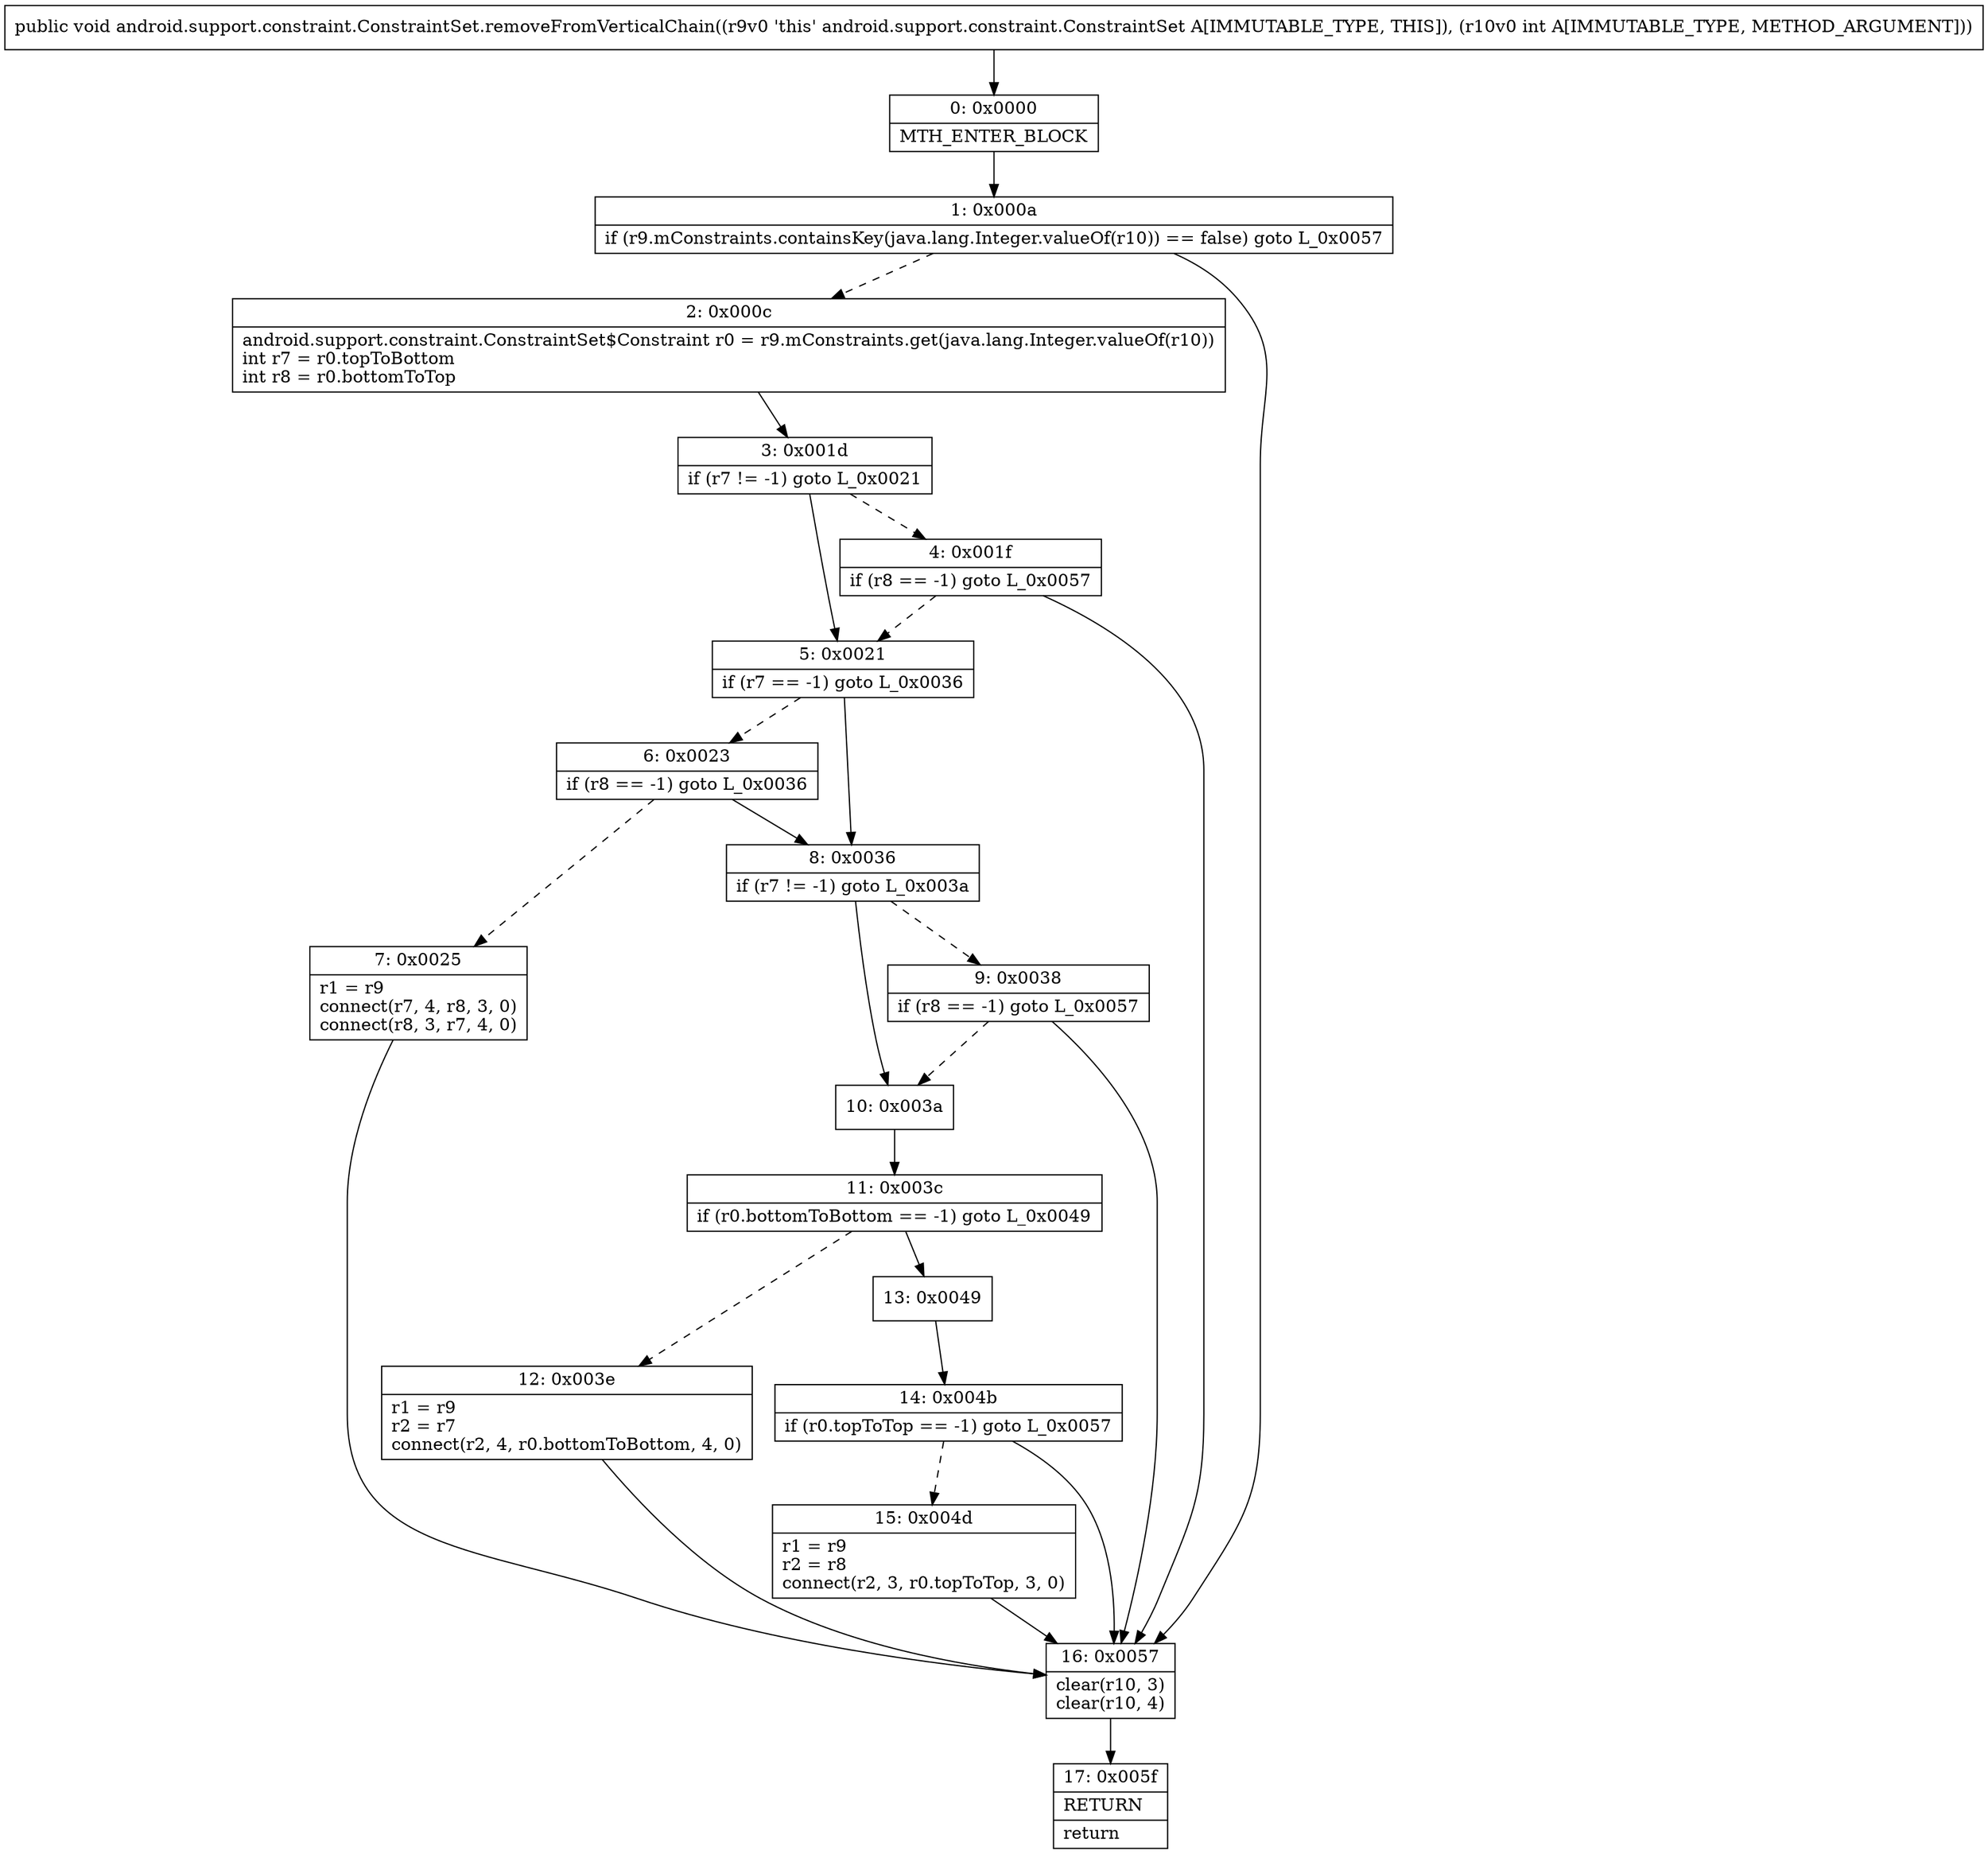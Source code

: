 digraph "CFG forandroid.support.constraint.ConstraintSet.removeFromVerticalChain(I)V" {
Node_0 [shape=record,label="{0\:\ 0x0000|MTH_ENTER_BLOCK\l}"];
Node_1 [shape=record,label="{1\:\ 0x000a|if (r9.mConstraints.containsKey(java.lang.Integer.valueOf(r10)) == false) goto L_0x0057\l}"];
Node_2 [shape=record,label="{2\:\ 0x000c|android.support.constraint.ConstraintSet$Constraint r0 = r9.mConstraints.get(java.lang.Integer.valueOf(r10))\lint r7 = r0.topToBottom\lint r8 = r0.bottomToTop\l}"];
Node_3 [shape=record,label="{3\:\ 0x001d|if (r7 != \-1) goto L_0x0021\l}"];
Node_4 [shape=record,label="{4\:\ 0x001f|if (r8 == \-1) goto L_0x0057\l}"];
Node_5 [shape=record,label="{5\:\ 0x0021|if (r7 == \-1) goto L_0x0036\l}"];
Node_6 [shape=record,label="{6\:\ 0x0023|if (r8 == \-1) goto L_0x0036\l}"];
Node_7 [shape=record,label="{7\:\ 0x0025|r1 = r9\lconnect(r7, 4, r8, 3, 0)\lconnect(r8, 3, r7, 4, 0)\l}"];
Node_8 [shape=record,label="{8\:\ 0x0036|if (r7 != \-1) goto L_0x003a\l}"];
Node_9 [shape=record,label="{9\:\ 0x0038|if (r8 == \-1) goto L_0x0057\l}"];
Node_10 [shape=record,label="{10\:\ 0x003a}"];
Node_11 [shape=record,label="{11\:\ 0x003c|if (r0.bottomToBottom == \-1) goto L_0x0049\l}"];
Node_12 [shape=record,label="{12\:\ 0x003e|r1 = r9\lr2 = r7\lconnect(r2, 4, r0.bottomToBottom, 4, 0)\l}"];
Node_13 [shape=record,label="{13\:\ 0x0049}"];
Node_14 [shape=record,label="{14\:\ 0x004b|if (r0.topToTop == \-1) goto L_0x0057\l}"];
Node_15 [shape=record,label="{15\:\ 0x004d|r1 = r9\lr2 = r8\lconnect(r2, 3, r0.topToTop, 3, 0)\l}"];
Node_16 [shape=record,label="{16\:\ 0x0057|clear(r10, 3)\lclear(r10, 4)\l}"];
Node_17 [shape=record,label="{17\:\ 0x005f|RETURN\l|return\l}"];
MethodNode[shape=record,label="{public void android.support.constraint.ConstraintSet.removeFromVerticalChain((r9v0 'this' android.support.constraint.ConstraintSet A[IMMUTABLE_TYPE, THIS]), (r10v0 int A[IMMUTABLE_TYPE, METHOD_ARGUMENT])) }"];
MethodNode -> Node_0;
Node_0 -> Node_1;
Node_1 -> Node_2[style=dashed];
Node_1 -> Node_16;
Node_2 -> Node_3;
Node_3 -> Node_4[style=dashed];
Node_3 -> Node_5;
Node_4 -> Node_5[style=dashed];
Node_4 -> Node_16;
Node_5 -> Node_6[style=dashed];
Node_5 -> Node_8;
Node_6 -> Node_7[style=dashed];
Node_6 -> Node_8;
Node_7 -> Node_16;
Node_8 -> Node_9[style=dashed];
Node_8 -> Node_10;
Node_9 -> Node_10[style=dashed];
Node_9 -> Node_16;
Node_10 -> Node_11;
Node_11 -> Node_12[style=dashed];
Node_11 -> Node_13;
Node_12 -> Node_16;
Node_13 -> Node_14;
Node_14 -> Node_15[style=dashed];
Node_14 -> Node_16;
Node_15 -> Node_16;
Node_16 -> Node_17;
}

